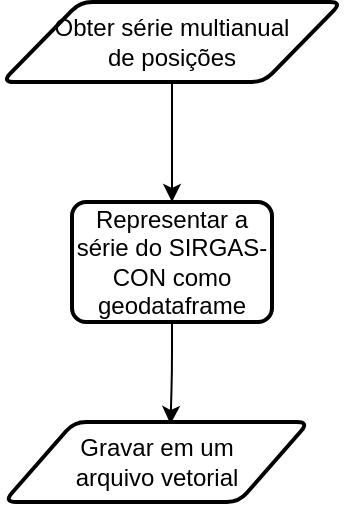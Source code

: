 <mxfile>
    <diagram id="Je_AE-rg87XnrfxuYla1" name="Page-1">
        <mxGraphModel dx="981" dy="762" grid="1" gridSize="10" guides="1" tooltips="1" connect="1" arrows="1" fold="1" page="1" pageScale="1" pageWidth="850" pageHeight="1100" math="0" shadow="0">
            <root>
                <mxCell id="0"/>
                <mxCell id="1" parent="0"/>
                <mxCell id="12" style="edgeStyle=orthogonalEdgeStyle;html=1;exitX=0.5;exitY=1;exitDx=0;exitDy=0;" parent="1" source="11" target="21" edge="1">
                    <mxGeometry relative="1" as="geometry">
                        <mxPoint x="600" y="300" as="targetPoint"/>
                    </mxGeometry>
                </mxCell>
                <mxCell id="11" value="Obter série multianual&lt;br&gt;de posições" style="shape=parallelogram;html=1;strokeWidth=2;perimeter=parallelogramPerimeter;whiteSpace=wrap;rounded=1;arcSize=12;size=0.23;" parent="1" vertex="1">
                    <mxGeometry x="185" y="110" width="170" height="40" as="geometry"/>
                </mxCell>
                <mxCell id="22" style="edgeStyle=orthogonalEdgeStyle;html=1;entryX=0.546;entryY=0.025;entryDx=0;entryDy=0;entryPerimeter=0;" parent="1" source="21" target="26" edge="1">
                    <mxGeometry relative="1" as="geometry">
                        <mxPoint x="320" y="240" as="targetPoint"/>
                    </mxGeometry>
                </mxCell>
                <mxCell id="21" value="Representar a&lt;br&gt;série do SIRGAS-CON como geodataframe" style="rounded=1;whiteSpace=wrap;html=1;absoluteArcSize=1;arcSize=14;strokeWidth=2;" parent="1" vertex="1">
                    <mxGeometry x="220" y="210" width="100" height="60" as="geometry"/>
                </mxCell>
                <mxCell id="26" value="Gravar em um &lt;br&gt;arquivo vetorial" style="shape=parallelogram;html=1;strokeWidth=2;perimeter=parallelogramPerimeter;whiteSpace=wrap;rounded=1;arcSize=12;size=0.23;" vertex="1" parent="1">
                    <mxGeometry x="186" y="320" width="152.5" height="40" as="geometry"/>
                </mxCell>
            </root>
        </mxGraphModel>
    </diagram>
</mxfile>